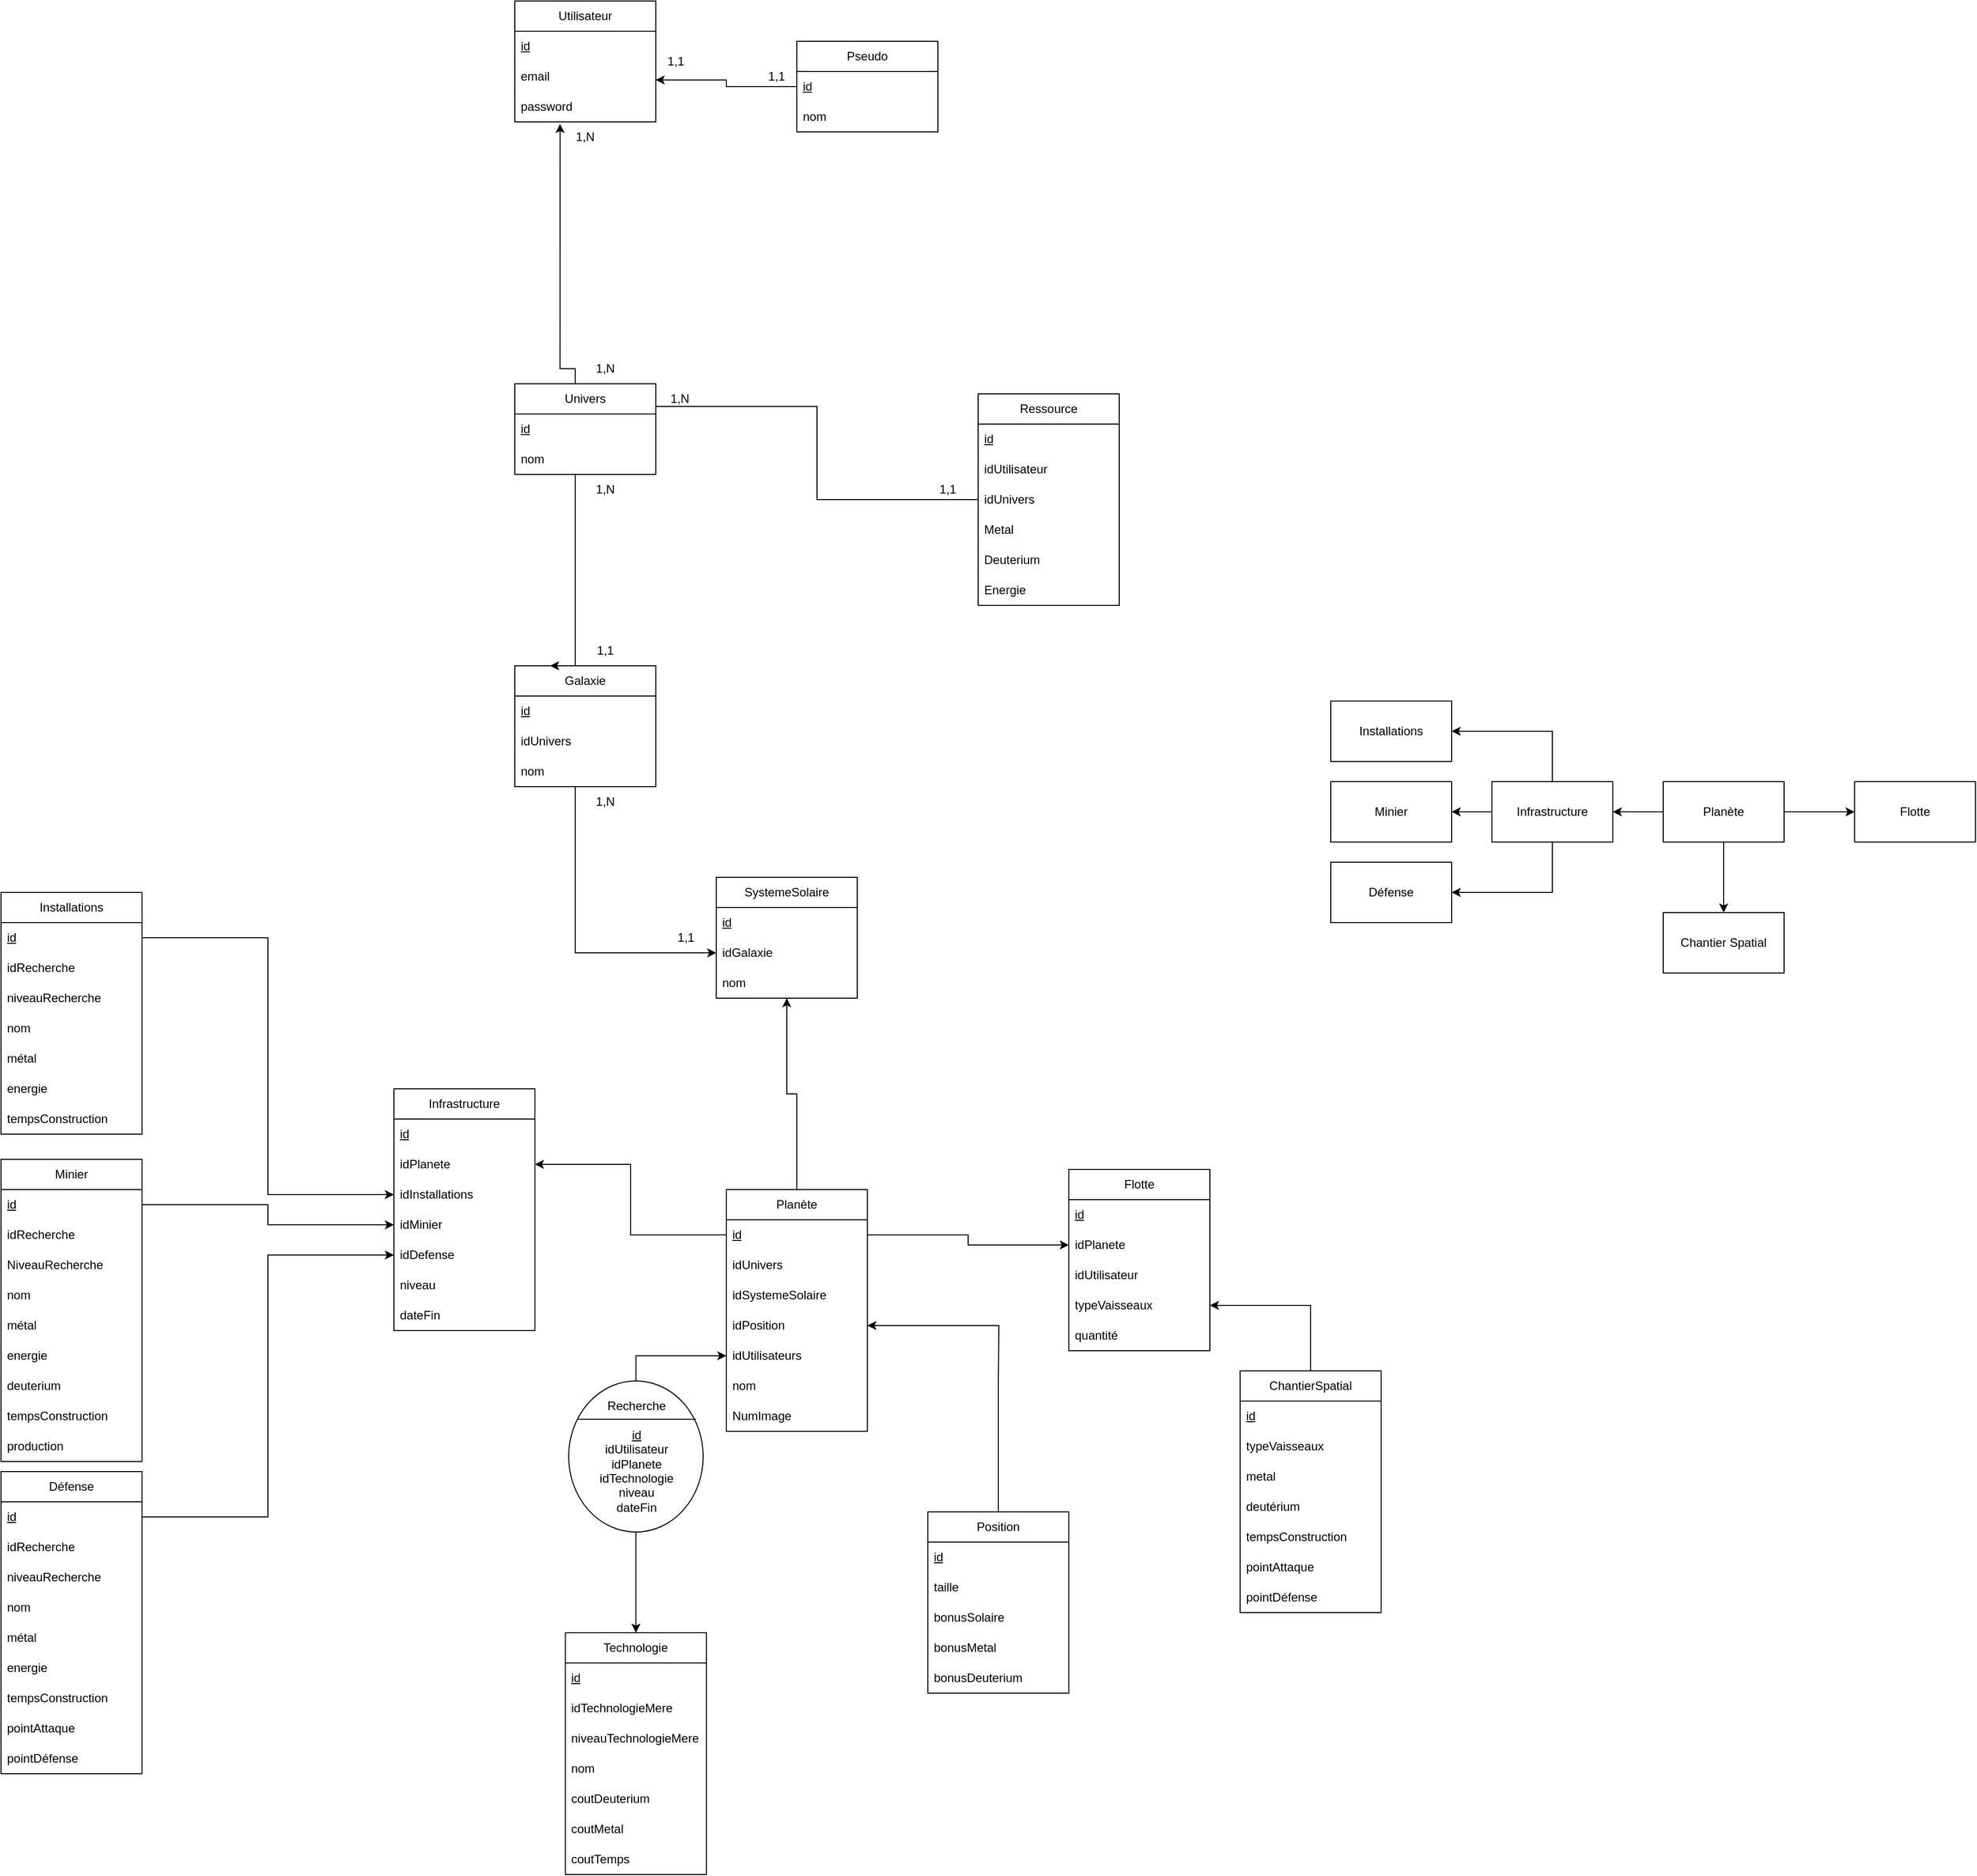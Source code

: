 <mxfile version="21.3.6" type="github">
  <diagram name="Page-1" id="kiIUahFWZ84-yVQ-otkS">
    <mxGraphModel dx="2261" dy="1958" grid="1" gridSize="10" guides="1" tooltips="1" connect="1" arrows="1" fold="1" page="1" pageScale="1" pageWidth="827" pageHeight="1169" math="0" shadow="0">
      <root>
        <mxCell id="0" />
        <mxCell id="1" parent="0" />
        <mxCell id="5uqwfvLCXKu4Hqc6w1ec-17" style="edgeStyle=orthogonalEdgeStyle;rounded=0;orthogonalLoop=1;jettySize=auto;html=1;exitX=0;exitY=0.5;exitDx=0;exitDy=0;entryX=1;entryY=0.5;entryDx=0;entryDy=0;" parent="1" source="5uqwfvLCXKu4Hqc6w1ec-5" target="5uqwfvLCXKu4Hqc6w1ec-12" edge="1">
          <mxGeometry relative="1" as="geometry" />
        </mxCell>
        <mxCell id="5uqwfvLCXKu4Hqc6w1ec-24" style="edgeStyle=orthogonalEdgeStyle;rounded=0;orthogonalLoop=1;jettySize=auto;html=1;exitX=0.5;exitY=1;exitDx=0;exitDy=0;entryX=0.5;entryY=0;entryDx=0;entryDy=0;" parent="1" source="5uqwfvLCXKu4Hqc6w1ec-5" target="5uqwfvLCXKu4Hqc6w1ec-9" edge="1">
          <mxGeometry relative="1" as="geometry" />
        </mxCell>
        <mxCell id="5uqwfvLCXKu4Hqc6w1ec-25" style="edgeStyle=orthogonalEdgeStyle;rounded=0;orthogonalLoop=1;jettySize=auto;html=1;exitX=1;exitY=0.5;exitDx=0;exitDy=0;" parent="1" source="5uqwfvLCXKu4Hqc6w1ec-5" target="5uqwfvLCXKu4Hqc6w1ec-11" edge="1">
          <mxGeometry relative="1" as="geometry" />
        </mxCell>
        <mxCell id="5uqwfvLCXKu4Hqc6w1ec-5" value="Planète" style="rounded=0;whiteSpace=wrap;html=1;" parent="1" vertex="1">
          <mxGeometry x="1390" y="425" width="120" height="60" as="geometry" />
        </mxCell>
        <mxCell id="5uqwfvLCXKu4Hqc6w1ec-9" value="Chantier Spatial" style="rounded=0;whiteSpace=wrap;html=1;" parent="1" vertex="1">
          <mxGeometry x="1390" y="555" width="120" height="60" as="geometry" />
        </mxCell>
        <mxCell id="5uqwfvLCXKu4Hqc6w1ec-11" value="Flotte" style="rounded=0;whiteSpace=wrap;html=1;" parent="1" vertex="1">
          <mxGeometry x="1580" y="425" width="120" height="60" as="geometry" />
        </mxCell>
        <mxCell id="5uqwfvLCXKu4Hqc6w1ec-18" style="edgeStyle=orthogonalEdgeStyle;rounded=0;orthogonalLoop=1;jettySize=auto;html=1;exitX=0;exitY=0.5;exitDx=0;exitDy=0;entryX=1;entryY=0.5;entryDx=0;entryDy=0;" parent="1" source="5uqwfvLCXKu4Hqc6w1ec-12" target="5uqwfvLCXKu4Hqc6w1ec-14" edge="1">
          <mxGeometry relative="1" as="geometry" />
        </mxCell>
        <mxCell id="5uqwfvLCXKu4Hqc6w1ec-19" style="edgeStyle=orthogonalEdgeStyle;rounded=0;orthogonalLoop=1;jettySize=auto;html=1;exitX=0.5;exitY=0;exitDx=0;exitDy=0;entryX=1;entryY=0.5;entryDx=0;entryDy=0;" parent="1" source="5uqwfvLCXKu4Hqc6w1ec-12" target="5uqwfvLCXKu4Hqc6w1ec-15" edge="1">
          <mxGeometry relative="1" as="geometry">
            <mxPoint x="1250" y="395" as="targetPoint" />
          </mxGeometry>
        </mxCell>
        <mxCell id="5uqwfvLCXKu4Hqc6w1ec-20" style="edgeStyle=orthogonalEdgeStyle;rounded=0;orthogonalLoop=1;jettySize=auto;html=1;exitX=0.5;exitY=1;exitDx=0;exitDy=0;entryX=1;entryY=0.5;entryDx=0;entryDy=0;" parent="1" source="5uqwfvLCXKu4Hqc6w1ec-12" target="5uqwfvLCXKu4Hqc6w1ec-13" edge="1">
          <mxGeometry relative="1" as="geometry" />
        </mxCell>
        <mxCell id="5uqwfvLCXKu4Hqc6w1ec-12" value="Infrastructure" style="rounded=0;whiteSpace=wrap;html=1;" parent="1" vertex="1">
          <mxGeometry x="1220" y="425" width="120" height="60" as="geometry" />
        </mxCell>
        <mxCell id="5uqwfvLCXKu4Hqc6w1ec-13" value="Défense" style="rounded=0;whiteSpace=wrap;html=1;" parent="1" vertex="1">
          <mxGeometry x="1060" y="505" width="120" height="60" as="geometry" />
        </mxCell>
        <mxCell id="5uqwfvLCXKu4Hqc6w1ec-14" value="Minier" style="rounded=0;whiteSpace=wrap;html=1;" parent="1" vertex="1">
          <mxGeometry x="1060" y="425" width="120" height="60" as="geometry" />
        </mxCell>
        <mxCell id="5uqwfvLCXKu4Hqc6w1ec-15" value="Installations" style="rounded=0;whiteSpace=wrap;html=1;" parent="1" vertex="1">
          <mxGeometry x="1060" y="345" width="120" height="60" as="geometry" />
        </mxCell>
        <mxCell id="5uqwfvLCXKu4Hqc6w1ec-32" value="Utilisateur" style="swimlane;fontStyle=0;childLayout=stackLayout;horizontal=1;startSize=30;horizontalStack=0;resizeParent=1;resizeParentMax=0;resizeLast=0;collapsible=1;marginBottom=0;whiteSpace=wrap;html=1;" parent="1" vertex="1">
          <mxGeometry x="250" y="-350" width="140" height="120" as="geometry">
            <mxRectangle x="275" y="-230" width="90" height="30" as="alternateBounds" />
          </mxGeometry>
        </mxCell>
        <mxCell id="5uqwfvLCXKu4Hqc6w1ec-33" value="id" style="text;strokeColor=none;fillColor=none;align=left;verticalAlign=middle;spacingLeft=4;spacingRight=4;overflow=hidden;points=[[0,0.5],[1,0.5]];portConstraint=eastwest;rotatable=0;whiteSpace=wrap;html=1;fontStyle=4" parent="5uqwfvLCXKu4Hqc6w1ec-32" vertex="1">
          <mxGeometry y="30" width="140" height="30" as="geometry" />
        </mxCell>
        <mxCell id="5uqwfvLCXKu4Hqc6w1ec-34" value="email" style="text;strokeColor=none;fillColor=none;align=left;verticalAlign=middle;spacingLeft=4;spacingRight=4;overflow=hidden;points=[[0,0.5],[1,0.5]];portConstraint=eastwest;rotatable=0;whiteSpace=wrap;html=1;" parent="5uqwfvLCXKu4Hqc6w1ec-32" vertex="1">
          <mxGeometry y="60" width="140" height="30" as="geometry" />
        </mxCell>
        <mxCell id="5uqwfvLCXKu4Hqc6w1ec-35" value="password" style="text;strokeColor=none;fillColor=none;align=left;verticalAlign=middle;spacingLeft=4;spacingRight=4;overflow=hidden;points=[[0,0.5],[1,0.5]];portConstraint=eastwest;rotatable=0;whiteSpace=wrap;html=1;" parent="5uqwfvLCXKu4Hqc6w1ec-32" vertex="1">
          <mxGeometry y="90" width="140" height="30" as="geometry" />
        </mxCell>
        <mxCell id="5uqwfvLCXKu4Hqc6w1ec-37" value="Univers" style="swimlane;fontStyle=0;childLayout=stackLayout;horizontal=1;startSize=30;horizontalStack=0;resizeParent=1;resizeParentMax=0;resizeLast=0;collapsible=1;marginBottom=0;whiteSpace=wrap;html=1;" parent="1" vertex="1">
          <mxGeometry x="250" y="30" width="140" height="90" as="geometry">
            <mxRectangle x="250" y="30" width="90" height="30" as="alternateBounds" />
          </mxGeometry>
        </mxCell>
        <mxCell id="5uqwfvLCXKu4Hqc6w1ec-38" value="id" style="text;strokeColor=none;fillColor=none;align=left;verticalAlign=middle;spacingLeft=4;spacingRight=4;overflow=hidden;points=[[0,0.5],[1,0.5]];portConstraint=eastwest;rotatable=0;whiteSpace=wrap;html=1;fontStyle=4" parent="5uqwfvLCXKu4Hqc6w1ec-37" vertex="1">
          <mxGeometry y="30" width="140" height="30" as="geometry" />
        </mxCell>
        <mxCell id="5uqwfvLCXKu4Hqc6w1ec-39" value="nom" style="text;strokeColor=none;fillColor=none;align=left;verticalAlign=middle;spacingLeft=4;spacingRight=4;overflow=hidden;points=[[0,0.5],[1,0.5]];portConstraint=eastwest;rotatable=0;whiteSpace=wrap;html=1;" parent="5uqwfvLCXKu4Hqc6w1ec-37" vertex="1">
          <mxGeometry y="60" width="140" height="30" as="geometry" />
        </mxCell>
        <mxCell id="5uqwfvLCXKu4Hqc6w1ec-51" value="1,N" style="text;html=1;strokeColor=none;fillColor=none;align=center;verticalAlign=middle;whiteSpace=wrap;rounded=0;" parent="1" vertex="1">
          <mxGeometry x="290" y="-230" width="60" height="30" as="geometry" />
        </mxCell>
        <mxCell id="iXjMcrFf6KMTFWwALw3a-9" style="edgeStyle=orthogonalEdgeStyle;rounded=0;orthogonalLoop=1;jettySize=auto;html=1;exitX=0;exitY=1;exitDx=0;exitDy=0;entryX=0.321;entryY=1.067;entryDx=0;entryDy=0;entryPerimeter=0;" edge="1" parent="1" source="5uqwfvLCXKu4Hqc6w1ec-52" target="5uqwfvLCXKu4Hqc6w1ec-35">
          <mxGeometry relative="1" as="geometry">
            <Array as="points">
              <mxPoint x="310" y="15" />
              <mxPoint x="295" y="15" />
            </Array>
          </mxGeometry>
        </mxCell>
        <mxCell id="5uqwfvLCXKu4Hqc6w1ec-52" value="1,N" style="text;html=1;strokeColor=none;fillColor=none;align=center;verticalAlign=middle;whiteSpace=wrap;rounded=0;" parent="1" vertex="1">
          <mxGeometry x="310" width="60" height="30" as="geometry" />
        </mxCell>
        <mxCell id="5uqwfvLCXKu4Hqc6w1ec-53" value="Technologie" style="swimlane;fontStyle=0;childLayout=stackLayout;horizontal=1;startSize=30;horizontalStack=0;resizeParent=1;resizeParentMax=0;resizeLast=0;collapsible=1;marginBottom=0;whiteSpace=wrap;html=1;" parent="1" vertex="1">
          <mxGeometry x="300.25" y="1270" width="140" height="240" as="geometry">
            <mxRectangle x="250" y="30" width="90" height="30" as="alternateBounds" />
          </mxGeometry>
        </mxCell>
        <mxCell id="5uqwfvLCXKu4Hqc6w1ec-54" value="id" style="text;strokeColor=none;fillColor=none;align=left;verticalAlign=middle;spacingLeft=4;spacingRight=4;overflow=hidden;points=[[0,0.5],[1,0.5]];portConstraint=eastwest;rotatable=0;whiteSpace=wrap;html=1;fontStyle=4" parent="5uqwfvLCXKu4Hqc6w1ec-53" vertex="1">
          <mxGeometry y="30" width="140" height="30" as="geometry" />
        </mxCell>
        <mxCell id="5uqwfvLCXKu4Hqc6w1ec-63" value="idTechnologieMere" style="text;strokeColor=none;fillColor=none;align=left;verticalAlign=middle;spacingLeft=4;spacingRight=4;overflow=hidden;points=[[0,0.5],[1,0.5]];portConstraint=eastwest;rotatable=0;whiteSpace=wrap;html=1;" parent="5uqwfvLCXKu4Hqc6w1ec-53" vertex="1">
          <mxGeometry y="60" width="140" height="30" as="geometry" />
        </mxCell>
        <mxCell id="5uqwfvLCXKu4Hqc6w1ec-55" value="niveauTechnologieMere" style="text;strokeColor=none;fillColor=none;align=left;verticalAlign=middle;spacingLeft=4;spacingRight=4;overflow=hidden;points=[[0,0.5],[1,0.5]];portConstraint=eastwest;rotatable=0;whiteSpace=wrap;html=1;" parent="5uqwfvLCXKu4Hqc6w1ec-53" vertex="1">
          <mxGeometry y="90" width="140" height="30" as="geometry" />
        </mxCell>
        <mxCell id="5uqwfvLCXKu4Hqc6w1ec-59" value="nom" style="text;strokeColor=none;fillColor=none;align=left;verticalAlign=middle;spacingLeft=4;spacingRight=4;overflow=hidden;points=[[0,0.5],[1,0.5]];portConstraint=eastwest;rotatable=0;whiteSpace=wrap;html=1;" parent="5uqwfvLCXKu4Hqc6w1ec-53" vertex="1">
          <mxGeometry y="120" width="140" height="30" as="geometry" />
        </mxCell>
        <mxCell id="5uqwfvLCXKu4Hqc6w1ec-60" value="coutDeuterium" style="text;strokeColor=none;fillColor=none;align=left;verticalAlign=middle;spacingLeft=4;spacingRight=4;overflow=hidden;points=[[0,0.5],[1,0.5]];portConstraint=eastwest;rotatable=0;whiteSpace=wrap;html=1;" parent="5uqwfvLCXKu4Hqc6w1ec-53" vertex="1">
          <mxGeometry y="150" width="140" height="30" as="geometry" />
        </mxCell>
        <mxCell id="iXjMcrFf6KMTFWwALw3a-11" value="coutMetal" style="text;strokeColor=none;fillColor=none;align=left;verticalAlign=middle;spacingLeft=4;spacingRight=4;overflow=hidden;points=[[0,0.5],[1,0.5]];portConstraint=eastwest;rotatable=0;whiteSpace=wrap;html=1;" vertex="1" parent="5uqwfvLCXKu4Hqc6w1ec-53">
          <mxGeometry y="180" width="140" height="30" as="geometry" />
        </mxCell>
        <mxCell id="5uqwfvLCXKu4Hqc6w1ec-61" value="coutTemps" style="text;strokeColor=none;fillColor=none;align=left;verticalAlign=middle;spacingLeft=4;spacingRight=4;overflow=hidden;points=[[0,0.5],[1,0.5]];portConstraint=eastwest;rotatable=0;whiteSpace=wrap;html=1;" parent="5uqwfvLCXKu4Hqc6w1ec-53" vertex="1">
          <mxGeometry y="210" width="140" height="30" as="geometry" />
        </mxCell>
        <mxCell id="5uqwfvLCXKu4Hqc6w1ec-65" value="Ressource" style="swimlane;fontStyle=0;childLayout=stackLayout;horizontal=1;startSize=30;horizontalStack=0;resizeParent=1;resizeParentMax=0;resizeLast=0;collapsible=1;marginBottom=0;whiteSpace=wrap;html=1;" parent="1" vertex="1">
          <mxGeometry x="710" y="40" width="140" height="210" as="geometry" />
        </mxCell>
        <mxCell id="5uqwfvLCXKu4Hqc6w1ec-66" value="id" style="text;strokeColor=none;fillColor=none;align=left;verticalAlign=middle;spacingLeft=4;spacingRight=4;overflow=hidden;points=[[0,0.5],[1,0.5]];portConstraint=eastwest;rotatable=0;whiteSpace=wrap;html=1;fontStyle=4" parent="5uqwfvLCXKu4Hqc6w1ec-65" vertex="1">
          <mxGeometry y="30" width="140" height="30" as="geometry" />
        </mxCell>
        <mxCell id="5uqwfvLCXKu4Hqc6w1ec-67" value="idUtilisateur" style="text;strokeColor=none;fillColor=none;align=left;verticalAlign=middle;spacingLeft=4;spacingRight=4;overflow=hidden;points=[[0,0.5],[1,0.5]];portConstraint=eastwest;rotatable=0;whiteSpace=wrap;html=1;" parent="5uqwfvLCXKu4Hqc6w1ec-65" vertex="1">
          <mxGeometry y="60" width="140" height="30" as="geometry" />
        </mxCell>
        <mxCell id="5uqwfvLCXKu4Hqc6w1ec-68" value="idUnivers" style="text;strokeColor=none;fillColor=none;align=left;verticalAlign=middle;spacingLeft=4;spacingRight=4;overflow=hidden;points=[[0,0.5],[1,0.5]];portConstraint=eastwest;rotatable=0;whiteSpace=wrap;html=1;" parent="5uqwfvLCXKu4Hqc6w1ec-65" vertex="1">
          <mxGeometry y="90" width="140" height="30" as="geometry" />
        </mxCell>
        <mxCell id="5uqwfvLCXKu4Hqc6w1ec-69" value="Metal" style="text;strokeColor=none;fillColor=none;align=left;verticalAlign=middle;spacingLeft=4;spacingRight=4;overflow=hidden;points=[[0,0.5],[1,0.5]];portConstraint=eastwest;rotatable=0;whiteSpace=wrap;html=1;" parent="5uqwfvLCXKu4Hqc6w1ec-65" vertex="1">
          <mxGeometry y="120" width="140" height="30" as="geometry" />
        </mxCell>
        <mxCell id="5uqwfvLCXKu4Hqc6w1ec-70" value="Deuterium" style="text;strokeColor=none;fillColor=none;align=left;verticalAlign=middle;spacingLeft=4;spacingRight=4;overflow=hidden;points=[[0,0.5],[1,0.5]];portConstraint=eastwest;rotatable=0;whiteSpace=wrap;html=1;" parent="5uqwfvLCXKu4Hqc6w1ec-65" vertex="1">
          <mxGeometry y="150" width="140" height="30" as="geometry" />
        </mxCell>
        <mxCell id="5uqwfvLCXKu4Hqc6w1ec-71" value="Energie" style="text;strokeColor=none;fillColor=none;align=left;verticalAlign=middle;spacingLeft=4;spacingRight=4;overflow=hidden;points=[[0,0.5],[1,0.5]];portConstraint=eastwest;rotatable=0;whiteSpace=wrap;html=1;" parent="5uqwfvLCXKu4Hqc6w1ec-65" vertex="1">
          <mxGeometry y="180" width="140" height="30" as="geometry" />
        </mxCell>
        <mxCell id="5uqwfvLCXKu4Hqc6w1ec-73" value="Galaxie" style="swimlane;fontStyle=0;childLayout=stackLayout;horizontal=1;startSize=30;horizontalStack=0;resizeParent=1;resizeParentMax=0;resizeLast=0;collapsible=1;marginBottom=0;whiteSpace=wrap;html=1;" parent="1" vertex="1">
          <mxGeometry x="250" y="310" width="140" height="120" as="geometry">
            <mxRectangle x="250" y="30" width="90" height="30" as="alternateBounds" />
          </mxGeometry>
        </mxCell>
        <mxCell id="5uqwfvLCXKu4Hqc6w1ec-74" value="id" style="text;strokeColor=none;fillColor=none;align=left;verticalAlign=middle;spacingLeft=4;spacingRight=4;overflow=hidden;points=[[0,0.5],[1,0.5]];portConstraint=eastwest;rotatable=0;whiteSpace=wrap;html=1;fontStyle=4" parent="5uqwfvLCXKu4Hqc6w1ec-73" vertex="1">
          <mxGeometry y="30" width="140" height="30" as="geometry" />
        </mxCell>
        <mxCell id="5uqwfvLCXKu4Hqc6w1ec-76" value="idUnivers" style="text;strokeColor=none;fillColor=none;align=left;verticalAlign=middle;spacingLeft=4;spacingRight=4;overflow=hidden;points=[[0,0.5],[1,0.5]];portConstraint=eastwest;rotatable=0;whiteSpace=wrap;html=1;" parent="5uqwfvLCXKu4Hqc6w1ec-73" vertex="1">
          <mxGeometry y="60" width="140" height="30" as="geometry" />
        </mxCell>
        <mxCell id="5uqwfvLCXKu4Hqc6w1ec-75" value="nom" style="text;strokeColor=none;fillColor=none;align=left;verticalAlign=middle;spacingLeft=4;spacingRight=4;overflow=hidden;points=[[0,0.5],[1,0.5]];portConstraint=eastwest;rotatable=0;whiteSpace=wrap;html=1;" parent="5uqwfvLCXKu4Hqc6w1ec-73" vertex="1">
          <mxGeometry y="90" width="140" height="30" as="geometry" />
        </mxCell>
        <mxCell id="5uqwfvLCXKu4Hqc6w1ec-78" value="1,1" style="text;html=1;strokeColor=none;fillColor=none;align=center;verticalAlign=middle;whiteSpace=wrap;rounded=0;" parent="1" vertex="1">
          <mxGeometry x="650" y="120" width="60" height="30" as="geometry" />
        </mxCell>
        <mxCell id="5uqwfvLCXKu4Hqc6w1ec-83" value="1,N" style="text;html=1;strokeColor=none;fillColor=none;align=center;verticalAlign=middle;whiteSpace=wrap;rounded=0;" parent="1" vertex="1">
          <mxGeometry x="383.5" y="30" width="60" height="30" as="geometry" />
        </mxCell>
        <mxCell id="5uqwfvLCXKu4Hqc6w1ec-94" style="edgeStyle=orthogonalEdgeStyle;rounded=0;orthogonalLoop=1;jettySize=auto;html=1;entryX=1;entryY=0.25;entryDx=0;entryDy=0;endArrow=none;endFill=0;" parent="1" source="5uqwfvLCXKu4Hqc6w1ec-65" target="5uqwfvLCXKu4Hqc6w1ec-37" edge="1">
          <mxGeometry relative="1" as="geometry">
            <mxPoint x="580" y="66" as="sourcePoint" />
          </mxGeometry>
        </mxCell>
        <mxCell id="iXjMcrFf6KMTFWwALw3a-8" style="edgeStyle=orthogonalEdgeStyle;rounded=0;orthogonalLoop=1;jettySize=auto;html=1;exitX=0;exitY=0;exitDx=0;exitDy=0;entryX=0.25;entryY=0;entryDx=0;entryDy=0;" edge="1" parent="1" source="5uqwfvLCXKu4Hqc6w1ec-99" target="5uqwfvLCXKu4Hqc6w1ec-73">
          <mxGeometry relative="1" as="geometry">
            <Array as="points">
              <mxPoint x="310" y="310" />
            </Array>
          </mxGeometry>
        </mxCell>
        <mxCell id="5uqwfvLCXKu4Hqc6w1ec-99" value="1,N" style="text;html=1;strokeColor=none;fillColor=none;align=center;verticalAlign=middle;whiteSpace=wrap;rounded=0;" parent="1" vertex="1">
          <mxGeometry x="310" y="120" width="60" height="30" as="geometry" />
        </mxCell>
        <mxCell id="5uqwfvLCXKu4Hqc6w1ec-100" value="1,1" style="text;html=1;strokeColor=none;fillColor=none;align=center;verticalAlign=middle;whiteSpace=wrap;rounded=0;" parent="1" vertex="1">
          <mxGeometry x="310" y="280" width="60" height="30" as="geometry" />
        </mxCell>
        <mxCell id="5uqwfvLCXKu4Hqc6w1ec-104" value="SystemeSolaire" style="swimlane;fontStyle=0;childLayout=stackLayout;horizontal=1;startSize=30;horizontalStack=0;resizeParent=1;resizeParentMax=0;resizeLast=0;collapsible=1;marginBottom=0;whiteSpace=wrap;html=1;" parent="1" vertex="1">
          <mxGeometry x="450" y="520" width="140" height="120" as="geometry">
            <mxRectangle x="250" y="30" width="90" height="30" as="alternateBounds" />
          </mxGeometry>
        </mxCell>
        <mxCell id="5uqwfvLCXKu4Hqc6w1ec-105" value="id" style="text;strokeColor=none;fillColor=none;align=left;verticalAlign=middle;spacingLeft=4;spacingRight=4;overflow=hidden;points=[[0,0.5],[1,0.5]];portConstraint=eastwest;rotatable=0;whiteSpace=wrap;html=1;fontStyle=4" parent="5uqwfvLCXKu4Hqc6w1ec-104" vertex="1">
          <mxGeometry y="30" width="140" height="30" as="geometry" />
        </mxCell>
        <mxCell id="5uqwfvLCXKu4Hqc6w1ec-108" value="idGalaxie" style="text;strokeColor=none;fillColor=none;align=left;verticalAlign=middle;spacingLeft=4;spacingRight=4;overflow=hidden;points=[[0,0.5],[1,0.5]];portConstraint=eastwest;rotatable=0;whiteSpace=wrap;html=1;" parent="5uqwfvLCXKu4Hqc6w1ec-104" vertex="1">
          <mxGeometry y="60" width="140" height="30" as="geometry" />
        </mxCell>
        <mxCell id="5uqwfvLCXKu4Hqc6w1ec-107" value="nom" style="text;strokeColor=none;fillColor=none;align=left;verticalAlign=middle;spacingLeft=4;spacingRight=4;overflow=hidden;points=[[0,0.5],[1,0.5]];portConstraint=eastwest;rotatable=0;whiteSpace=wrap;html=1;" parent="5uqwfvLCXKu4Hqc6w1ec-104" vertex="1">
          <mxGeometry y="90" width="140" height="30" as="geometry" />
        </mxCell>
        <mxCell id="iXjMcrFf6KMTFWwALw3a-6" style="edgeStyle=orthogonalEdgeStyle;rounded=0;orthogonalLoop=1;jettySize=auto;html=1;exitX=0;exitY=0;exitDx=0;exitDy=0;entryX=0;entryY=0.5;entryDx=0;entryDy=0;" edge="1" parent="1" source="5uqwfvLCXKu4Hqc6w1ec-111" target="5uqwfvLCXKu4Hqc6w1ec-108">
          <mxGeometry relative="1" as="geometry">
            <Array as="points">
              <mxPoint x="310" y="595" />
            </Array>
          </mxGeometry>
        </mxCell>
        <mxCell id="5uqwfvLCXKu4Hqc6w1ec-111" value="1,N" style="text;html=1;strokeColor=none;fillColor=none;align=center;verticalAlign=middle;whiteSpace=wrap;rounded=0;" parent="1" vertex="1">
          <mxGeometry x="310" y="430" width="60" height="30" as="geometry" />
        </mxCell>
        <mxCell id="5uqwfvLCXKu4Hqc6w1ec-112" value="1,1" style="text;html=1;strokeColor=none;fillColor=none;align=center;verticalAlign=middle;whiteSpace=wrap;rounded=0;" parent="1" vertex="1">
          <mxGeometry x="390" y="565" width="60" height="30" as="geometry" />
        </mxCell>
        <mxCell id="nQhFISSbfg36RetpWJYL-1" value="" style="edgeStyle=orthogonalEdgeStyle;rounded=0;orthogonalLoop=1;jettySize=auto;html=1;entryX=0;entryY=0.5;entryDx=0;entryDy=0;exitX=1;exitY=0.5;exitDx=0;exitDy=0;" parent="1" source="5uqwfvLCXKu4Hqc6w1ec-116" target="iXjMcrFf6KMTFWwALw3a-13" edge="1">
          <mxGeometry relative="1" as="geometry" />
        </mxCell>
        <mxCell id="iXjMcrFf6KMTFWwALw3a-10" style="edgeStyle=orthogonalEdgeStyle;rounded=0;orthogonalLoop=1;jettySize=auto;html=1;exitX=0.5;exitY=0;exitDx=0;exitDy=0;entryX=0.5;entryY=1;entryDx=0;entryDy=0;" edge="1" parent="1" source="5uqwfvLCXKu4Hqc6w1ec-115" target="5uqwfvLCXKu4Hqc6w1ec-104">
          <mxGeometry relative="1" as="geometry" />
        </mxCell>
        <mxCell id="5uqwfvLCXKu4Hqc6w1ec-115" value="Planète" style="swimlane;fontStyle=0;childLayout=stackLayout;horizontal=1;startSize=30;horizontalStack=0;resizeParent=1;resizeParentMax=0;resizeLast=0;collapsible=1;marginBottom=0;whiteSpace=wrap;html=1;" parent="1" vertex="1">
          <mxGeometry x="460" y="830" width="140" height="240" as="geometry" />
        </mxCell>
        <mxCell id="5uqwfvLCXKu4Hqc6w1ec-116" value="&lt;u&gt;id&lt;/u&gt;" style="text;strokeColor=none;fillColor=none;align=left;verticalAlign=middle;spacingLeft=4;spacingRight=4;overflow=hidden;points=[[0,0.5],[1,0.5]];portConstraint=eastwest;rotatable=0;whiteSpace=wrap;html=1;" parent="5uqwfvLCXKu4Hqc6w1ec-115" vertex="1">
          <mxGeometry y="30" width="140" height="30" as="geometry" />
        </mxCell>
        <mxCell id="z6I0mNV__WblY3gd8SOp-3" value="idUnivers" style="text;strokeColor=none;fillColor=none;align=left;verticalAlign=middle;spacingLeft=4;spacingRight=4;overflow=hidden;points=[[0,0.5],[1,0.5]];portConstraint=eastwest;rotatable=0;whiteSpace=wrap;html=1;" parent="5uqwfvLCXKu4Hqc6w1ec-115" vertex="1">
          <mxGeometry y="60" width="140" height="30" as="geometry" />
        </mxCell>
        <mxCell id="5uqwfvLCXKu4Hqc6w1ec-117" value="idSystemeSolaire" style="text;strokeColor=none;fillColor=none;align=left;verticalAlign=middle;spacingLeft=4;spacingRight=4;overflow=hidden;points=[[0,0.5],[1,0.5]];portConstraint=eastwest;rotatable=0;whiteSpace=wrap;html=1;" parent="5uqwfvLCXKu4Hqc6w1ec-115" vertex="1">
          <mxGeometry y="90" width="140" height="30" as="geometry" />
        </mxCell>
        <mxCell id="5uqwfvLCXKu4Hqc6w1ec-126" value="idPosition" style="text;strokeColor=none;fillColor=none;align=left;verticalAlign=middle;spacingLeft=4;spacingRight=4;overflow=hidden;points=[[0,0.5],[1,0.5]];portConstraint=eastwest;rotatable=0;whiteSpace=wrap;html=1;" parent="5uqwfvLCXKu4Hqc6w1ec-115" vertex="1">
          <mxGeometry y="120" width="140" height="30" as="geometry" />
        </mxCell>
        <mxCell id="z6I0mNV__WblY3gd8SOp-1" value="idUtilisateurs" style="text;strokeColor=none;fillColor=none;align=left;verticalAlign=middle;spacingLeft=4;spacingRight=4;overflow=hidden;points=[[0,0.5],[1,0.5]];portConstraint=eastwest;rotatable=0;whiteSpace=wrap;html=1;" parent="5uqwfvLCXKu4Hqc6w1ec-115" vertex="1">
          <mxGeometry y="150" width="140" height="30" as="geometry" />
        </mxCell>
        <mxCell id="5uqwfvLCXKu4Hqc6w1ec-125" value="nom" style="text;strokeColor=none;fillColor=none;align=left;verticalAlign=middle;spacingLeft=4;spacingRight=4;overflow=hidden;points=[[0,0.5],[1,0.5]];portConstraint=eastwest;rotatable=0;whiteSpace=wrap;html=1;" parent="5uqwfvLCXKu4Hqc6w1ec-115" vertex="1">
          <mxGeometry y="180" width="140" height="30" as="geometry" />
        </mxCell>
        <mxCell id="z6I0mNV__WblY3gd8SOp-2" value="NumImage" style="text;strokeColor=none;fillColor=none;align=left;verticalAlign=middle;spacingLeft=4;spacingRight=4;overflow=hidden;points=[[0,0.5],[1,0.5]];portConstraint=eastwest;rotatable=0;whiteSpace=wrap;html=1;" parent="5uqwfvLCXKu4Hqc6w1ec-115" vertex="1">
          <mxGeometry y="210" width="140" height="30" as="geometry" />
        </mxCell>
        <mxCell id="5uqwfvLCXKu4Hqc6w1ec-120" value="Flotte" style="swimlane;fontStyle=0;childLayout=stackLayout;horizontal=1;startSize=30;horizontalStack=0;resizeParent=1;resizeParentMax=0;resizeLast=0;collapsible=1;marginBottom=0;whiteSpace=wrap;html=1;" parent="1" vertex="1">
          <mxGeometry x="800" y="810" width="140" height="180" as="geometry" />
        </mxCell>
        <mxCell id="5uqwfvLCXKu4Hqc6w1ec-121" value="&lt;u&gt;id&lt;/u&gt;" style="text;strokeColor=none;fillColor=none;align=left;verticalAlign=middle;spacingLeft=4;spacingRight=4;overflow=hidden;points=[[0,0.5],[1,0.5]];portConstraint=eastwest;rotatable=0;whiteSpace=wrap;html=1;" parent="5uqwfvLCXKu4Hqc6w1ec-120" vertex="1">
          <mxGeometry y="30" width="140" height="30" as="geometry" />
        </mxCell>
        <mxCell id="iXjMcrFf6KMTFWwALw3a-13" value="idPlanete" style="text;strokeColor=none;fillColor=none;align=left;verticalAlign=middle;spacingLeft=4;spacingRight=4;overflow=hidden;points=[[0,0.5],[1,0.5]];portConstraint=eastwest;rotatable=0;whiteSpace=wrap;html=1;" vertex="1" parent="5uqwfvLCXKu4Hqc6w1ec-120">
          <mxGeometry y="60" width="140" height="30" as="geometry" />
        </mxCell>
        <mxCell id="iXjMcrFf6KMTFWwALw3a-12" value="idUtilisateur" style="text;strokeColor=none;fillColor=none;align=left;verticalAlign=middle;spacingLeft=4;spacingRight=4;overflow=hidden;points=[[0,0.5],[1,0.5]];portConstraint=eastwest;rotatable=0;whiteSpace=wrap;html=1;" vertex="1" parent="5uqwfvLCXKu4Hqc6w1ec-120">
          <mxGeometry y="90" width="140" height="30" as="geometry" />
        </mxCell>
        <mxCell id="5uqwfvLCXKu4Hqc6w1ec-122" value="typeVaisseaux" style="text;strokeColor=none;fillColor=none;align=left;verticalAlign=middle;spacingLeft=4;spacingRight=4;overflow=hidden;points=[[0,0.5],[1,0.5]];portConstraint=eastwest;rotatable=0;whiteSpace=wrap;html=1;" parent="5uqwfvLCXKu4Hqc6w1ec-120" vertex="1">
          <mxGeometry y="120" width="140" height="30" as="geometry" />
        </mxCell>
        <mxCell id="5uqwfvLCXKu4Hqc6w1ec-123" value="quantité" style="text;strokeColor=none;fillColor=none;align=left;verticalAlign=middle;spacingLeft=4;spacingRight=4;overflow=hidden;points=[[0,0.5],[1,0.5]];portConstraint=eastwest;rotatable=0;whiteSpace=wrap;html=1;" parent="5uqwfvLCXKu4Hqc6w1ec-120" vertex="1">
          <mxGeometry y="150" width="140" height="30" as="geometry" />
        </mxCell>
        <mxCell id="5uqwfvLCXKu4Hqc6w1ec-128" value="Position" style="swimlane;fontStyle=0;childLayout=stackLayout;horizontal=1;startSize=30;horizontalStack=0;resizeParent=1;resizeParentMax=0;resizeLast=0;collapsible=1;marginBottom=0;whiteSpace=wrap;html=1;" parent="1" vertex="1">
          <mxGeometry x="660" y="1150" width="140" height="180" as="geometry" />
        </mxCell>
        <mxCell id="5uqwfvLCXKu4Hqc6w1ec-129" value="&lt;u&gt;id&lt;/u&gt;" style="text;strokeColor=none;fillColor=none;align=left;verticalAlign=middle;spacingLeft=4;spacingRight=4;overflow=hidden;points=[[0,0.5],[1,0.5]];portConstraint=eastwest;rotatable=0;whiteSpace=wrap;html=1;" parent="5uqwfvLCXKu4Hqc6w1ec-128" vertex="1">
          <mxGeometry y="30" width="140" height="30" as="geometry" />
        </mxCell>
        <mxCell id="5uqwfvLCXKu4Hqc6w1ec-131" value="taille" style="text;strokeColor=none;fillColor=none;align=left;verticalAlign=middle;spacingLeft=4;spacingRight=4;overflow=hidden;points=[[0,0.5],[1,0.5]];portConstraint=eastwest;rotatable=0;whiteSpace=wrap;html=1;" parent="5uqwfvLCXKu4Hqc6w1ec-128" vertex="1">
          <mxGeometry y="60" width="140" height="30" as="geometry" />
        </mxCell>
        <mxCell id="5uqwfvLCXKu4Hqc6w1ec-132" value="bonusSolaire" style="text;strokeColor=none;fillColor=none;align=left;verticalAlign=middle;spacingLeft=4;spacingRight=4;overflow=hidden;points=[[0,0.5],[1,0.5]];portConstraint=eastwest;rotatable=0;whiteSpace=wrap;html=1;" parent="5uqwfvLCXKu4Hqc6w1ec-128" vertex="1">
          <mxGeometry y="90" width="140" height="30" as="geometry" />
        </mxCell>
        <mxCell id="5uqwfvLCXKu4Hqc6w1ec-133" value="bonusMetal" style="text;strokeColor=none;fillColor=none;align=left;verticalAlign=middle;spacingLeft=4;spacingRight=4;overflow=hidden;points=[[0,0.5],[1,0.5]];portConstraint=eastwest;rotatable=0;whiteSpace=wrap;html=1;" parent="5uqwfvLCXKu4Hqc6w1ec-128" vertex="1">
          <mxGeometry y="120" width="140" height="30" as="geometry" />
        </mxCell>
        <mxCell id="5uqwfvLCXKu4Hqc6w1ec-134" value="bonusDeuterium" style="text;strokeColor=none;fillColor=none;align=left;verticalAlign=middle;spacingLeft=4;spacingRight=4;overflow=hidden;points=[[0,0.5],[1,0.5]];portConstraint=eastwest;rotatable=0;whiteSpace=wrap;html=1;" parent="5uqwfvLCXKu4Hqc6w1ec-128" vertex="1">
          <mxGeometry y="150" width="140" height="30" as="geometry" />
        </mxCell>
        <mxCell id="H8S7PLvkENnry8t2hhdn-2" style="edgeStyle=orthogonalEdgeStyle;rounded=0;orthogonalLoop=1;jettySize=auto;html=1;exitX=0.5;exitY=0;exitDx=0;exitDy=0;" parent="1" target="5uqwfvLCXKu4Hqc6w1ec-126" edge="1">
          <mxGeometry relative="1" as="geometry">
            <mxPoint x="730" y="1020" as="sourcePoint" />
          </mxGeometry>
        </mxCell>
        <mxCell id="5uqwfvLCXKu4Hqc6w1ec-137" value="" style="endArrow=none;html=1;rounded=0;exitX=0.5;exitY=0;exitDx=0;exitDy=0;" parent="1" source="5uqwfvLCXKu4Hqc6w1ec-128" edge="1">
          <mxGeometry width="50" height="50" relative="1" as="geometry">
            <mxPoint x="470" y="1140" as="sourcePoint" />
            <mxPoint x="730" y="1020" as="targetPoint" />
          </mxGeometry>
        </mxCell>
        <mxCell id="nQhFISSbfg36RetpWJYL-11" value="Installations" style="swimlane;fontStyle=0;childLayout=stackLayout;horizontal=1;startSize=30;horizontalStack=0;resizeParent=1;resizeParentMax=0;resizeLast=0;collapsible=1;marginBottom=0;whiteSpace=wrap;html=1;" parent="1" vertex="1">
          <mxGeometry x="-260" y="535" width="140" height="240" as="geometry" />
        </mxCell>
        <mxCell id="nQhFISSbfg36RetpWJYL-12" value="&lt;u&gt;id&lt;/u&gt;" style="text;strokeColor=none;fillColor=none;align=left;verticalAlign=middle;spacingLeft=4;spacingRight=4;overflow=hidden;points=[[0,0.5],[1,0.5]];portConstraint=eastwest;rotatable=0;whiteSpace=wrap;html=1;" parent="nQhFISSbfg36RetpWJYL-11" vertex="1">
          <mxGeometry y="30" width="140" height="30" as="geometry" />
        </mxCell>
        <mxCell id="Z-jQogyuRLlV1NRKOcdT-37" value="idRecherche" style="text;strokeColor=none;fillColor=none;align=left;verticalAlign=middle;spacingLeft=4;spacingRight=4;overflow=hidden;points=[[0,0.5],[1,0.5]];portConstraint=eastwest;rotatable=0;whiteSpace=wrap;html=1;" parent="nQhFISSbfg36RetpWJYL-11" vertex="1">
          <mxGeometry y="60" width="140" height="30" as="geometry" />
        </mxCell>
        <mxCell id="nQhFISSbfg36RetpWJYL-57" value="niveauRecherche" style="text;strokeColor=none;fillColor=none;align=left;verticalAlign=middle;spacingLeft=4;spacingRight=4;overflow=hidden;points=[[0,0.5],[1,0.5]];portConstraint=eastwest;rotatable=0;whiteSpace=wrap;html=1;" parent="nQhFISSbfg36RetpWJYL-11" vertex="1">
          <mxGeometry y="90" width="140" height="30" as="geometry" />
        </mxCell>
        <mxCell id="Z-jQogyuRLlV1NRKOcdT-21" value="nom" style="text;strokeColor=none;fillColor=none;align=left;verticalAlign=middle;spacingLeft=4;spacingRight=4;overflow=hidden;points=[[0,0.5],[1,0.5]];portConstraint=eastwest;rotatable=0;whiteSpace=wrap;html=1;" parent="nQhFISSbfg36RetpWJYL-11" vertex="1">
          <mxGeometry y="120" width="140" height="30" as="geometry" />
        </mxCell>
        <mxCell id="nQhFISSbfg36RetpWJYL-15" value="métal" style="text;strokeColor=none;fillColor=none;align=left;verticalAlign=middle;spacingLeft=4;spacingRight=4;overflow=hidden;points=[[0,0.5],[1,0.5]];portConstraint=eastwest;rotatable=0;whiteSpace=wrap;html=1;" parent="nQhFISSbfg36RetpWJYL-11" vertex="1">
          <mxGeometry y="150" width="140" height="30" as="geometry" />
        </mxCell>
        <mxCell id="nQhFISSbfg36RetpWJYL-16" value="energie" style="text;strokeColor=none;fillColor=none;align=left;verticalAlign=middle;spacingLeft=4;spacingRight=4;overflow=hidden;points=[[0,0.5],[1,0.5]];portConstraint=eastwest;rotatable=0;whiteSpace=wrap;html=1;" parent="nQhFISSbfg36RetpWJYL-11" vertex="1">
          <mxGeometry y="180" width="140" height="30" as="geometry" />
        </mxCell>
        <mxCell id="Z-jQogyuRLlV1NRKOcdT-36" value="tempsConstruction" style="text;strokeColor=none;fillColor=none;align=left;verticalAlign=middle;spacingLeft=4;spacingRight=4;overflow=hidden;points=[[0,0.5],[1,0.5]];portConstraint=eastwest;rotatable=0;whiteSpace=wrap;html=1;" parent="nQhFISSbfg36RetpWJYL-11" vertex="1">
          <mxGeometry y="210" width="140" height="30" as="geometry" />
        </mxCell>
        <mxCell id="nQhFISSbfg36RetpWJYL-19" value="Minier" style="swimlane;fontStyle=0;childLayout=stackLayout;horizontal=1;startSize=30;horizontalStack=0;resizeParent=1;resizeParentMax=0;resizeLast=0;collapsible=1;marginBottom=0;whiteSpace=wrap;html=1;" parent="1" vertex="1">
          <mxGeometry x="-260" y="800" width="140" height="300" as="geometry" />
        </mxCell>
        <mxCell id="nQhFISSbfg36RetpWJYL-20" value="&lt;u&gt;id&lt;/u&gt;" style="text;strokeColor=none;fillColor=none;align=left;verticalAlign=middle;spacingLeft=4;spacingRight=4;overflow=hidden;points=[[0,0.5],[1,0.5]];portConstraint=eastwest;rotatable=0;whiteSpace=wrap;html=1;" parent="nQhFISSbfg36RetpWJYL-19" vertex="1">
          <mxGeometry y="30" width="140" height="30" as="geometry" />
        </mxCell>
        <mxCell id="Z-jQogyuRLlV1NRKOcdT-35" value="idRecherche" style="text;strokeColor=none;fillColor=none;align=left;verticalAlign=middle;spacingLeft=4;spacingRight=4;overflow=hidden;points=[[0,0.5],[1,0.5]];portConstraint=eastwest;rotatable=0;whiteSpace=wrap;html=1;" parent="nQhFISSbfg36RetpWJYL-19" vertex="1">
          <mxGeometry y="60" width="140" height="30" as="geometry" />
        </mxCell>
        <mxCell id="nQhFISSbfg36RetpWJYL-26" value="NiveauRecherche" style="text;strokeColor=none;fillColor=none;align=left;verticalAlign=middle;spacingLeft=4;spacingRight=4;overflow=hidden;points=[[0,0.5],[1,0.5]];portConstraint=eastwest;rotatable=0;whiteSpace=wrap;html=1;" parent="nQhFISSbfg36RetpWJYL-19" vertex="1">
          <mxGeometry y="90" width="140" height="30" as="geometry" />
        </mxCell>
        <mxCell id="Z-jQogyuRLlV1NRKOcdT-27" value="nom" style="text;strokeColor=none;fillColor=none;align=left;verticalAlign=middle;spacingLeft=4;spacingRight=4;overflow=hidden;points=[[0,0.5],[1,0.5]];portConstraint=eastwest;rotatable=0;whiteSpace=wrap;html=1;" parent="nQhFISSbfg36RetpWJYL-19" vertex="1">
          <mxGeometry y="120" width="140" height="30" as="geometry" />
        </mxCell>
        <mxCell id="nQhFISSbfg36RetpWJYL-22" value="métal" style="text;strokeColor=none;fillColor=none;align=left;verticalAlign=middle;spacingLeft=4;spacingRight=4;overflow=hidden;points=[[0,0.5],[1,0.5]];portConstraint=eastwest;rotatable=0;whiteSpace=wrap;html=1;" parent="nQhFISSbfg36RetpWJYL-19" vertex="1">
          <mxGeometry y="150" width="140" height="30" as="geometry" />
        </mxCell>
        <mxCell id="Z-jQogyuRLlV1NRKOcdT-38" value="energie" style="text;strokeColor=none;fillColor=none;align=left;verticalAlign=middle;spacingLeft=4;spacingRight=4;overflow=hidden;points=[[0,0.5],[1,0.5]];portConstraint=eastwest;rotatable=0;whiteSpace=wrap;html=1;" parent="nQhFISSbfg36RetpWJYL-19" vertex="1">
          <mxGeometry y="180" width="140" height="30" as="geometry" />
        </mxCell>
        <mxCell id="nQhFISSbfg36RetpWJYL-23" value="deuterium" style="text;strokeColor=none;fillColor=none;align=left;verticalAlign=middle;spacingLeft=4;spacingRight=4;overflow=hidden;points=[[0,0.5],[1,0.5]];portConstraint=eastwest;rotatable=0;whiteSpace=wrap;html=1;" parent="nQhFISSbfg36RetpWJYL-19" vertex="1">
          <mxGeometry y="210" width="140" height="30" as="geometry" />
        </mxCell>
        <mxCell id="nQhFISSbfg36RetpWJYL-25" value="tempsConstruction" style="text;strokeColor=none;fillColor=none;align=left;verticalAlign=middle;spacingLeft=4;spacingRight=4;overflow=hidden;points=[[0,0.5],[1,0.5]];portConstraint=eastwest;rotatable=0;whiteSpace=wrap;html=1;" parent="nQhFISSbfg36RetpWJYL-19" vertex="1">
          <mxGeometry y="240" width="140" height="30" as="geometry" />
        </mxCell>
        <mxCell id="Z-jQogyuRLlV1NRKOcdT-34" value="production" style="text;strokeColor=none;fillColor=none;align=left;verticalAlign=middle;spacingLeft=4;spacingRight=4;overflow=hidden;points=[[0,0.5],[1,0.5]];portConstraint=eastwest;rotatable=0;whiteSpace=wrap;html=1;" parent="nQhFISSbfg36RetpWJYL-19" vertex="1">
          <mxGeometry y="270" width="140" height="30" as="geometry" />
        </mxCell>
        <mxCell id="nQhFISSbfg36RetpWJYL-29" value="Défense" style="swimlane;fontStyle=0;childLayout=stackLayout;horizontal=1;startSize=30;horizontalStack=0;resizeParent=1;resizeParentMax=0;resizeLast=0;collapsible=1;marginBottom=0;whiteSpace=wrap;html=1;" parent="1" vertex="1">
          <mxGeometry x="-260" y="1110" width="140" height="300" as="geometry" />
        </mxCell>
        <mxCell id="nQhFISSbfg36RetpWJYL-30" value="&lt;u&gt;id&lt;/u&gt;" style="text;strokeColor=none;fillColor=none;align=left;verticalAlign=middle;spacingLeft=4;spacingRight=4;overflow=hidden;points=[[0,0.5],[1,0.5]];portConstraint=eastwest;rotatable=0;whiteSpace=wrap;html=1;" parent="nQhFISSbfg36RetpWJYL-29" vertex="1">
          <mxGeometry y="30" width="140" height="30" as="geometry" />
        </mxCell>
        <mxCell id="Z-jQogyuRLlV1NRKOcdT-33" value="idRecherche" style="text;strokeColor=none;fillColor=none;align=left;verticalAlign=middle;spacingLeft=4;spacingRight=4;overflow=hidden;points=[[0,0.5],[1,0.5]];portConstraint=eastwest;rotatable=0;whiteSpace=wrap;html=1;" parent="nQhFISSbfg36RetpWJYL-29" vertex="1">
          <mxGeometry y="60" width="140" height="30" as="geometry" />
        </mxCell>
        <mxCell id="nQhFISSbfg36RetpWJYL-60" value="niveauRecherche" style="text;strokeColor=none;fillColor=none;align=left;verticalAlign=middle;spacingLeft=4;spacingRight=4;overflow=hidden;points=[[0,0.5],[1,0.5]];portConstraint=eastwest;rotatable=0;whiteSpace=wrap;html=1;" parent="nQhFISSbfg36RetpWJYL-29" vertex="1">
          <mxGeometry y="90" width="140" height="30" as="geometry" />
        </mxCell>
        <mxCell id="Z-jQogyuRLlV1NRKOcdT-32" value="nom" style="text;strokeColor=none;fillColor=none;align=left;verticalAlign=middle;spacingLeft=4;spacingRight=4;overflow=hidden;points=[[0,0.5],[1,0.5]];portConstraint=eastwest;rotatable=0;whiteSpace=wrap;html=1;" parent="nQhFISSbfg36RetpWJYL-29" vertex="1">
          <mxGeometry y="120" width="140" height="30" as="geometry" />
        </mxCell>
        <mxCell id="nQhFISSbfg36RetpWJYL-32" value="métal" style="text;strokeColor=none;fillColor=none;align=left;verticalAlign=middle;spacingLeft=4;spacingRight=4;overflow=hidden;points=[[0,0.5],[1,0.5]];portConstraint=eastwest;rotatable=0;whiteSpace=wrap;html=1;" parent="nQhFISSbfg36RetpWJYL-29" vertex="1">
          <mxGeometry y="150" width="140" height="30" as="geometry" />
        </mxCell>
        <mxCell id="nQhFISSbfg36RetpWJYL-33" value="energie" style="text;strokeColor=none;fillColor=none;align=left;verticalAlign=middle;spacingLeft=4;spacingRight=4;overflow=hidden;points=[[0,0.5],[1,0.5]];portConstraint=eastwest;rotatable=0;whiteSpace=wrap;html=1;" parent="nQhFISSbfg36RetpWJYL-29" vertex="1">
          <mxGeometry y="180" width="140" height="30" as="geometry" />
        </mxCell>
        <mxCell id="nQhFISSbfg36RetpWJYL-34" value="tempsConstruction" style="text;strokeColor=none;fillColor=none;align=left;verticalAlign=middle;spacingLeft=4;spacingRight=4;overflow=hidden;points=[[0,0.5],[1,0.5]];portConstraint=eastwest;rotatable=0;whiteSpace=wrap;html=1;" parent="nQhFISSbfg36RetpWJYL-29" vertex="1">
          <mxGeometry y="210" width="140" height="30" as="geometry" />
        </mxCell>
        <mxCell id="nQhFISSbfg36RetpWJYL-36" value="pointAttaque" style="text;strokeColor=none;fillColor=none;align=left;verticalAlign=middle;spacingLeft=4;spacingRight=4;overflow=hidden;points=[[0,0.5],[1,0.5]];portConstraint=eastwest;rotatable=0;whiteSpace=wrap;html=1;" parent="nQhFISSbfg36RetpWJYL-29" vertex="1">
          <mxGeometry y="240" width="140" height="30" as="geometry" />
        </mxCell>
        <mxCell id="nQhFISSbfg36RetpWJYL-37" value="pointDéfense" style="text;strokeColor=none;fillColor=none;align=left;verticalAlign=middle;spacingLeft=4;spacingRight=4;overflow=hidden;points=[[0,0.5],[1,0.5]];portConstraint=eastwest;rotatable=0;whiteSpace=wrap;html=1;" parent="nQhFISSbfg36RetpWJYL-29" vertex="1">
          <mxGeometry y="270" width="140" height="30" as="geometry" />
        </mxCell>
        <mxCell id="H8S7PLvkENnry8t2hhdn-1" style="edgeStyle=orthogonalEdgeStyle;rounded=0;orthogonalLoop=1;jettySize=auto;html=1;exitX=0.5;exitY=0;exitDx=0;exitDy=0;entryX=1;entryY=0.5;entryDx=0;entryDy=0;" parent="1" source="nQhFISSbfg36RetpWJYL-62" target="5uqwfvLCXKu4Hqc6w1ec-122" edge="1">
          <mxGeometry relative="1" as="geometry" />
        </mxCell>
        <mxCell id="nQhFISSbfg36RetpWJYL-62" value="ChantierSpatial" style="swimlane;fontStyle=0;childLayout=stackLayout;horizontal=1;startSize=30;horizontalStack=0;resizeParent=1;resizeParentMax=0;resizeLast=0;collapsible=1;marginBottom=0;whiteSpace=wrap;html=1;" parent="1" vertex="1">
          <mxGeometry x="970" y="1010" width="140" height="240" as="geometry" />
        </mxCell>
        <mxCell id="nQhFISSbfg36RetpWJYL-63" value="&lt;u&gt;id&lt;/u&gt;" style="text;strokeColor=none;fillColor=none;align=left;verticalAlign=middle;spacingLeft=4;spacingRight=4;overflow=hidden;points=[[0,0.5],[1,0.5]];portConstraint=eastwest;rotatable=0;whiteSpace=wrap;html=1;" parent="nQhFISSbfg36RetpWJYL-62" vertex="1">
          <mxGeometry y="30" width="140" height="30" as="geometry" />
        </mxCell>
        <mxCell id="nQhFISSbfg36RetpWJYL-64" value="typeVaisseaux" style="text;strokeColor=none;fillColor=none;align=left;verticalAlign=middle;spacingLeft=4;spacingRight=4;overflow=hidden;points=[[0,0.5],[1,0.5]];portConstraint=eastwest;rotatable=0;whiteSpace=wrap;html=1;" parent="nQhFISSbfg36RetpWJYL-62" vertex="1">
          <mxGeometry y="60" width="140" height="30" as="geometry" />
        </mxCell>
        <mxCell id="nQhFISSbfg36RetpWJYL-65" value="metal" style="text;strokeColor=none;fillColor=none;align=left;verticalAlign=middle;spacingLeft=4;spacingRight=4;overflow=hidden;points=[[0,0.5],[1,0.5]];portConstraint=eastwest;rotatable=0;whiteSpace=wrap;html=1;" parent="nQhFISSbfg36RetpWJYL-62" vertex="1">
          <mxGeometry y="90" width="140" height="30" as="geometry" />
        </mxCell>
        <mxCell id="nQhFISSbfg36RetpWJYL-66" value="deutérium" style="text;strokeColor=none;fillColor=none;align=left;verticalAlign=middle;spacingLeft=4;spacingRight=4;overflow=hidden;points=[[0,0.5],[1,0.5]];portConstraint=eastwest;rotatable=0;whiteSpace=wrap;html=1;" parent="nQhFISSbfg36RetpWJYL-62" vertex="1">
          <mxGeometry y="120" width="140" height="30" as="geometry" />
        </mxCell>
        <mxCell id="nQhFISSbfg36RetpWJYL-67" value="tempsConstruction" style="text;strokeColor=none;fillColor=none;align=left;verticalAlign=middle;spacingLeft=4;spacingRight=4;overflow=hidden;points=[[0,0.5],[1,0.5]];portConstraint=eastwest;rotatable=0;whiteSpace=wrap;html=1;" parent="nQhFISSbfg36RetpWJYL-62" vertex="1">
          <mxGeometry y="150" width="140" height="30" as="geometry" />
        </mxCell>
        <mxCell id="nQhFISSbfg36RetpWJYL-68" value="pointAttaque" style="text;strokeColor=none;fillColor=none;align=left;verticalAlign=middle;spacingLeft=4;spacingRight=4;overflow=hidden;points=[[0,0.5],[1,0.5]];portConstraint=eastwest;rotatable=0;whiteSpace=wrap;html=1;" parent="nQhFISSbfg36RetpWJYL-62" vertex="1">
          <mxGeometry y="180" width="140" height="30" as="geometry" />
        </mxCell>
        <mxCell id="nQhFISSbfg36RetpWJYL-69" value="pointDéfense" style="text;strokeColor=none;fillColor=none;align=left;verticalAlign=middle;spacingLeft=4;spacingRight=4;overflow=hidden;points=[[0,0.5],[1,0.5]];portConstraint=eastwest;rotatable=0;whiteSpace=wrap;html=1;" parent="nQhFISSbfg36RetpWJYL-62" vertex="1">
          <mxGeometry y="210" width="140" height="30" as="geometry" />
        </mxCell>
        <mxCell id="H8S7PLvkENnry8t2hhdn-5" value="Pseudo" style="swimlane;fontStyle=0;childLayout=stackLayout;horizontal=1;startSize=30;horizontalStack=0;resizeParent=1;resizeParentMax=0;resizeLast=0;collapsible=1;marginBottom=0;whiteSpace=wrap;html=1;" parent="1" vertex="1">
          <mxGeometry x="530" y="-310" width="140" height="90" as="geometry">
            <mxRectangle x="275" y="-230" width="90" height="30" as="alternateBounds" />
          </mxGeometry>
        </mxCell>
        <mxCell id="H8S7PLvkENnry8t2hhdn-6" value="id" style="text;strokeColor=none;fillColor=none;align=left;verticalAlign=middle;spacingLeft=4;spacingRight=4;overflow=hidden;points=[[0,0.5],[1,0.5]];portConstraint=eastwest;rotatable=0;whiteSpace=wrap;html=1;fontStyle=4" parent="H8S7PLvkENnry8t2hhdn-5" vertex="1">
          <mxGeometry y="30" width="140" height="30" as="geometry" />
        </mxCell>
        <mxCell id="H8S7PLvkENnry8t2hhdn-7" value="nom" style="text;strokeColor=none;fillColor=none;align=left;verticalAlign=middle;spacingLeft=4;spacingRight=4;overflow=hidden;points=[[0,0.5],[1,0.5]];portConstraint=eastwest;rotatable=0;whiteSpace=wrap;html=1;" parent="H8S7PLvkENnry8t2hhdn-5" vertex="1">
          <mxGeometry y="60" width="140" height="30" as="geometry" />
        </mxCell>
        <mxCell id="H8S7PLvkENnry8t2hhdn-10" style="edgeStyle=orthogonalEdgeStyle;rounded=0;orthogonalLoop=1;jettySize=auto;html=1;exitX=0;exitY=0.5;exitDx=0;exitDy=0;entryX=0.999;entryY=0.612;entryDx=0;entryDy=0;entryPerimeter=0;" parent="1" source="H8S7PLvkENnry8t2hhdn-6" target="5uqwfvLCXKu4Hqc6w1ec-34" edge="1">
          <mxGeometry relative="1" as="geometry">
            <mxPoint x="400" y="-240" as="targetPoint" />
          </mxGeometry>
        </mxCell>
        <mxCell id="Z-jQogyuRLlV1NRKOcdT-39" value="Infrastructure" style="swimlane;fontStyle=0;childLayout=stackLayout;horizontal=1;startSize=30;horizontalStack=0;resizeParent=1;resizeParentMax=0;resizeLast=0;collapsible=1;marginBottom=0;whiteSpace=wrap;html=1;" parent="1" vertex="1">
          <mxGeometry x="130" y="730" width="140" height="240" as="geometry">
            <mxRectangle x="250" y="30" width="90" height="30" as="alternateBounds" />
          </mxGeometry>
        </mxCell>
        <mxCell id="Z-jQogyuRLlV1NRKOcdT-40" value="id" style="text;strokeColor=none;fillColor=none;align=left;verticalAlign=middle;spacingLeft=4;spacingRight=4;overflow=hidden;points=[[0,0.5],[1,0.5]];portConstraint=eastwest;rotatable=0;whiteSpace=wrap;html=1;fontStyle=4" parent="Z-jQogyuRLlV1NRKOcdT-39" vertex="1">
          <mxGeometry y="30" width="140" height="30" as="geometry" />
        </mxCell>
        <mxCell id="Z-jQogyuRLlV1NRKOcdT-41" value="idPlanete" style="text;strokeColor=none;fillColor=none;align=left;verticalAlign=middle;spacingLeft=4;spacingRight=4;overflow=hidden;points=[[0,0.5],[1,0.5]];portConstraint=eastwest;rotatable=0;whiteSpace=wrap;html=1;" parent="Z-jQogyuRLlV1NRKOcdT-39" vertex="1">
          <mxGeometry y="60" width="140" height="30" as="geometry" />
        </mxCell>
        <mxCell id="Z-jQogyuRLlV1NRKOcdT-43" value="idInstallations" style="text;strokeColor=none;fillColor=none;align=left;verticalAlign=middle;spacingLeft=4;spacingRight=4;overflow=hidden;points=[[0,0.5],[1,0.5]];portConstraint=eastwest;rotatable=0;whiteSpace=wrap;html=1;" parent="Z-jQogyuRLlV1NRKOcdT-39" vertex="1">
          <mxGeometry y="90" width="140" height="30" as="geometry" />
        </mxCell>
        <mxCell id="Z-jQogyuRLlV1NRKOcdT-44" value="idMinier" style="text;strokeColor=none;fillColor=none;align=left;verticalAlign=middle;spacingLeft=4;spacingRight=4;overflow=hidden;points=[[0,0.5],[1,0.5]];portConstraint=eastwest;rotatable=0;whiteSpace=wrap;html=1;" parent="Z-jQogyuRLlV1NRKOcdT-39" vertex="1">
          <mxGeometry y="120" width="140" height="30" as="geometry" />
        </mxCell>
        <mxCell id="Z-jQogyuRLlV1NRKOcdT-45" value="idDefense" style="text;strokeColor=none;fillColor=none;align=left;verticalAlign=middle;spacingLeft=4;spacingRight=4;overflow=hidden;points=[[0,0.5],[1,0.5]];portConstraint=eastwest;rotatable=0;whiteSpace=wrap;html=1;" parent="Z-jQogyuRLlV1NRKOcdT-39" vertex="1">
          <mxGeometry y="150" width="140" height="30" as="geometry" />
        </mxCell>
        <mxCell id="Z-jQogyuRLlV1NRKOcdT-46" value="niveau" style="text;strokeColor=none;fillColor=none;align=left;verticalAlign=middle;spacingLeft=4;spacingRight=4;overflow=hidden;points=[[0,0.5],[1,0.5]];portConstraint=eastwest;rotatable=0;whiteSpace=wrap;html=1;" parent="Z-jQogyuRLlV1NRKOcdT-39" vertex="1">
          <mxGeometry y="180" width="140" height="30" as="geometry" />
        </mxCell>
        <mxCell id="Z-jQogyuRLlV1NRKOcdT-42" value="dateFin" style="text;strokeColor=none;fillColor=none;align=left;verticalAlign=middle;spacingLeft=4;spacingRight=4;overflow=hidden;points=[[0,0.5],[1,0.5]];portConstraint=eastwest;rotatable=0;whiteSpace=wrap;html=1;" parent="Z-jQogyuRLlV1NRKOcdT-39" vertex="1">
          <mxGeometry y="210" width="140" height="30" as="geometry" />
        </mxCell>
        <mxCell id="Z-jQogyuRLlV1NRKOcdT-48" style="edgeStyle=orthogonalEdgeStyle;rounded=0;orthogonalLoop=1;jettySize=auto;html=1;exitX=1;exitY=0.5;exitDx=0;exitDy=0;entryX=0;entryY=0.5;entryDx=0;entryDy=0;" parent="1" source="nQhFISSbfg36RetpWJYL-12" target="Z-jQogyuRLlV1NRKOcdT-43" edge="1">
          <mxGeometry relative="1" as="geometry" />
        </mxCell>
        <mxCell id="Z-jQogyuRLlV1NRKOcdT-49" style="edgeStyle=orthogonalEdgeStyle;rounded=0;orthogonalLoop=1;jettySize=auto;html=1;exitX=1;exitY=0.5;exitDx=0;exitDy=0;entryX=0;entryY=0.5;entryDx=0;entryDy=0;" parent="1" source="nQhFISSbfg36RetpWJYL-20" target="Z-jQogyuRLlV1NRKOcdT-44" edge="1">
          <mxGeometry relative="1" as="geometry" />
        </mxCell>
        <mxCell id="Z-jQogyuRLlV1NRKOcdT-50" style="edgeStyle=orthogonalEdgeStyle;rounded=0;orthogonalLoop=1;jettySize=auto;html=1;exitX=1;exitY=0.5;exitDx=0;exitDy=0;entryX=0;entryY=0.5;entryDx=0;entryDy=0;" parent="1" source="nQhFISSbfg36RetpWJYL-30" target="Z-jQogyuRLlV1NRKOcdT-45" edge="1">
          <mxGeometry relative="1" as="geometry" />
        </mxCell>
        <mxCell id="Z-jQogyuRLlV1NRKOcdT-51" style="edgeStyle=orthogonalEdgeStyle;rounded=0;orthogonalLoop=1;jettySize=auto;html=1;exitX=0;exitY=0.5;exitDx=0;exitDy=0;entryX=1;entryY=0.5;entryDx=0;entryDy=0;" parent="1" source="5uqwfvLCXKu4Hqc6w1ec-116" target="Z-jQogyuRLlV1NRKOcdT-41" edge="1">
          <mxGeometry relative="1" as="geometry" />
        </mxCell>
        <mxCell id="iXjMcrFf6KMTFWwALw3a-2" style="edgeStyle=orthogonalEdgeStyle;rounded=0;orthogonalLoop=1;jettySize=auto;html=1;exitX=0.5;exitY=0;exitDx=0;exitDy=0;entryX=0;entryY=0.5;entryDx=0;entryDy=0;" edge="1" parent="1" source="iXjMcrFf6KMTFWwALw3a-1" target="z6I0mNV__WblY3gd8SOp-1">
          <mxGeometry relative="1" as="geometry" />
        </mxCell>
        <mxCell id="iXjMcrFf6KMTFWwALw3a-3" style="edgeStyle=orthogonalEdgeStyle;rounded=0;orthogonalLoop=1;jettySize=auto;html=1;exitX=0.5;exitY=1;exitDx=0;exitDy=0;entryX=0.5;entryY=0;entryDx=0;entryDy=0;" edge="1" parent="1" source="iXjMcrFf6KMTFWwALw3a-1" target="5uqwfvLCXKu4Hqc6w1ec-53">
          <mxGeometry relative="1" as="geometry" />
        </mxCell>
        <mxCell id="iXjMcrFf6KMTFWwALw3a-1" value="Recherche&lt;br&gt;&lt;br&gt;&lt;u&gt;id&lt;/u&gt;&lt;br&gt;idUtilisateur&lt;br&gt;idPlanete&lt;br&gt;idTechnologie&lt;br&gt;niveau&lt;br&gt;dateFin" style="ellipse;whiteSpace=wrap;html=1;" vertex="1" parent="1">
          <mxGeometry x="303.5" y="1020" width="133.5" height="150" as="geometry" />
        </mxCell>
        <mxCell id="iXjMcrFf6KMTFWwALw3a-5" value="" style="endArrow=none;html=1;rounded=0;exitX=0.064;exitY=0.253;exitDx=0;exitDy=0;exitPerimeter=0;" edge="1" parent="1" source="iXjMcrFf6KMTFWwALw3a-1">
          <mxGeometry width="50" height="50" relative="1" as="geometry">
            <mxPoint x="360" y="1190" as="sourcePoint" />
            <mxPoint x="430" y="1058" as="targetPoint" />
          </mxGeometry>
        </mxCell>
        <mxCell id="iXjMcrFf6KMTFWwALw3a-14" value="1,1" style="text;html=1;strokeColor=none;fillColor=none;align=center;verticalAlign=middle;whiteSpace=wrap;rounded=0;" vertex="1" parent="1">
          <mxGeometry x="480" y="-290" width="60" height="30" as="geometry" />
        </mxCell>
        <mxCell id="iXjMcrFf6KMTFWwALw3a-15" value="1,1" style="text;html=1;strokeColor=none;fillColor=none;align=center;verticalAlign=middle;whiteSpace=wrap;rounded=0;" vertex="1" parent="1">
          <mxGeometry x="380.25" y="-305" width="60" height="30" as="geometry" />
        </mxCell>
      </root>
    </mxGraphModel>
  </diagram>
</mxfile>

